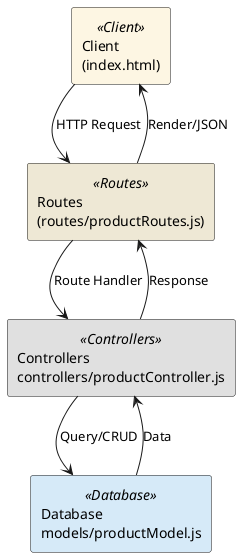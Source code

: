 @startuml
skinparam rectangle {
  BackgroundColor<<Client>> #FDF6E3
  BackgroundColor<<Routes>> #EEE8D5
  BackgroundColor<<Controllers>> #E0E0E0
  BackgroundColor<<Database>> #D6EAF8
}

rectangle "Client\n(index.html)" <<Client>> as C
rectangle "Routes\n(routes/productRoutes.js)" <<Routes>> as R
rectangle "Controllers\ncontrollers/productController.js" <<Controllers>> as CT
rectangle "Database\nmodels/productModel.js" <<Database>> as DB

C --> R : HTTP Request
R --> CT : Route Handler
CT --> DB : Query/CRUD
DB --> CT : Data
CT --> R : Response
R --> C : Render/JSON
@enduml
